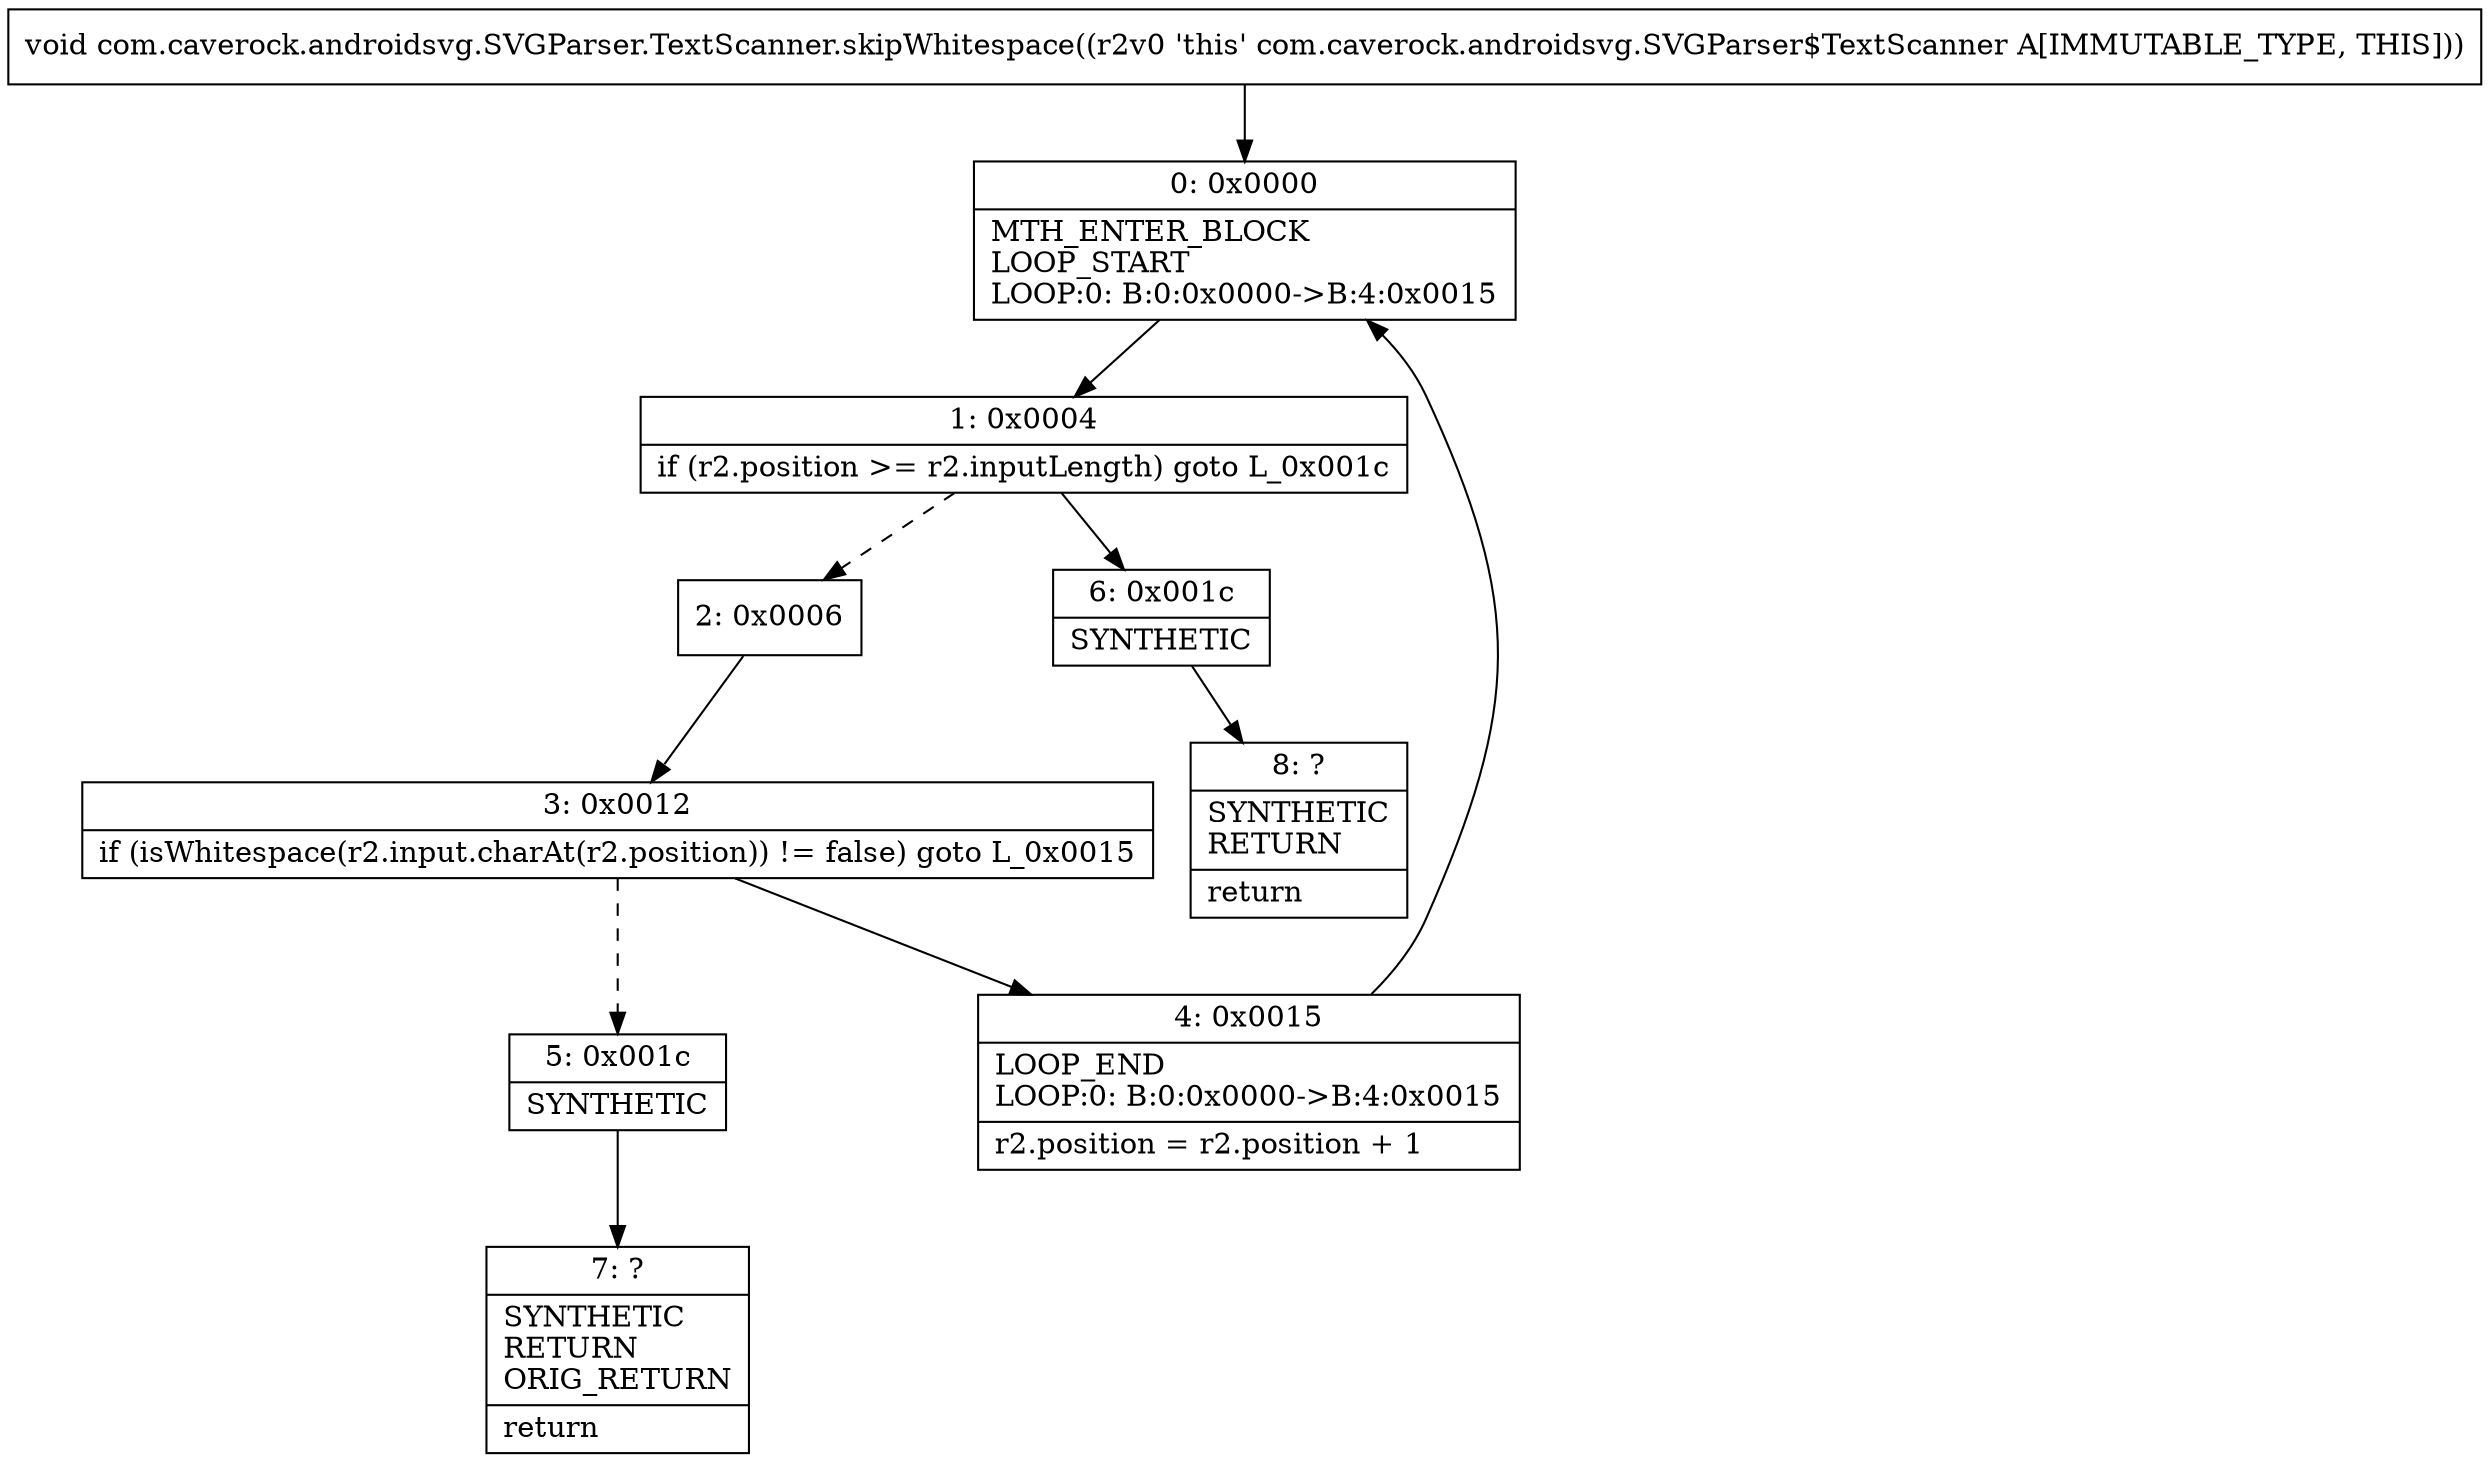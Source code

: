 digraph "CFG forcom.caverock.androidsvg.SVGParser.TextScanner.skipWhitespace()V" {
Node_0 [shape=record,label="{0\:\ 0x0000|MTH_ENTER_BLOCK\lLOOP_START\lLOOP:0: B:0:0x0000\-\>B:4:0x0015\l}"];
Node_1 [shape=record,label="{1\:\ 0x0004|if (r2.position \>= r2.inputLength) goto L_0x001c\l}"];
Node_2 [shape=record,label="{2\:\ 0x0006}"];
Node_3 [shape=record,label="{3\:\ 0x0012|if (isWhitespace(r2.input.charAt(r2.position)) != false) goto L_0x0015\l}"];
Node_4 [shape=record,label="{4\:\ 0x0015|LOOP_END\lLOOP:0: B:0:0x0000\-\>B:4:0x0015\l|r2.position = r2.position + 1\l}"];
Node_5 [shape=record,label="{5\:\ 0x001c|SYNTHETIC\l}"];
Node_6 [shape=record,label="{6\:\ 0x001c|SYNTHETIC\l}"];
Node_7 [shape=record,label="{7\:\ ?|SYNTHETIC\lRETURN\lORIG_RETURN\l|return\l}"];
Node_8 [shape=record,label="{8\:\ ?|SYNTHETIC\lRETURN\l|return\l}"];
MethodNode[shape=record,label="{void com.caverock.androidsvg.SVGParser.TextScanner.skipWhitespace((r2v0 'this' com.caverock.androidsvg.SVGParser$TextScanner A[IMMUTABLE_TYPE, THIS])) }"];
MethodNode -> Node_0;
Node_0 -> Node_1;
Node_1 -> Node_2[style=dashed];
Node_1 -> Node_6;
Node_2 -> Node_3;
Node_3 -> Node_4;
Node_3 -> Node_5[style=dashed];
Node_4 -> Node_0;
Node_5 -> Node_7;
Node_6 -> Node_8;
}

